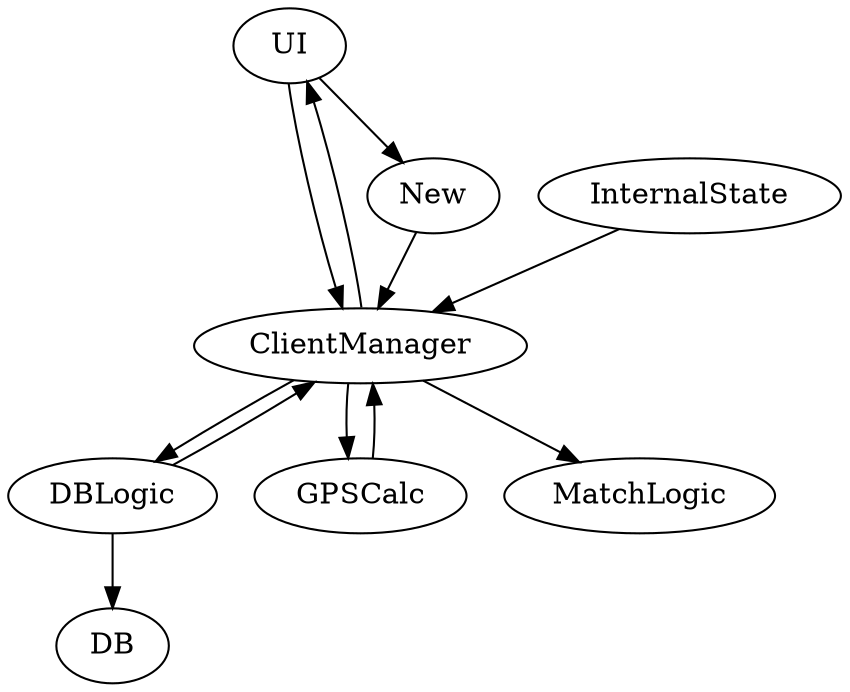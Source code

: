digraph “datarace”{



UI->ClientManager;
UI->New;
ClientManager->UI;

New->ClientManager;

InternalState->ClientManager;
ClientManager->DBLogic;
DBLogic->ClientManager;
ClientManager->GPSCalc;
GPSCalc->ClientManager;
ClientManager->MatchLogic;
DBLogic->DB;

}